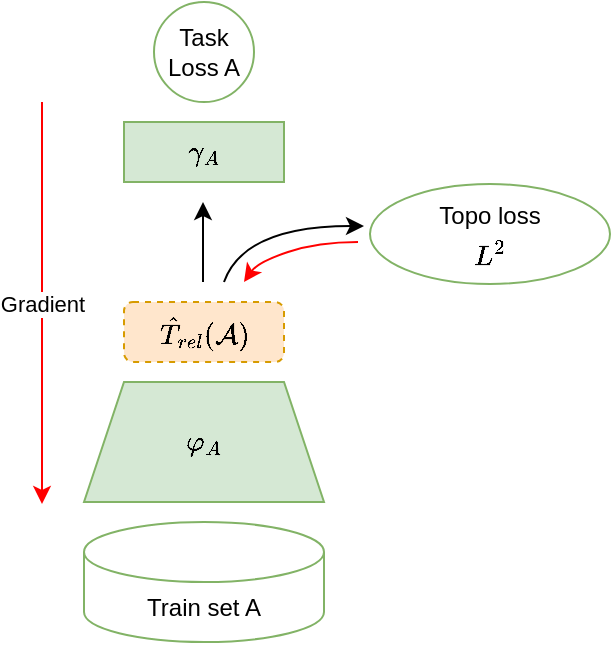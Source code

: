 <mxfile version="21.1.8" type="device">
  <diagram name="Página-1" id="fRxYpWFWI3TABBfFrbz9">
    <mxGraphModel dx="1434" dy="796" grid="1" gridSize="10" guides="1" tooltips="1" connect="1" arrows="1" fold="1" page="1" pageScale="1" pageWidth="827" pageHeight="1169" math="1" shadow="0">
      <root>
        <mxCell id="0" />
        <mxCell id="1" parent="0" />
        <mxCell id="B_Le31ezV2yMH2FOFBGa-6" value="$$\varphi_A$$" style="shape=trapezoid;perimeter=trapezoidPerimeter;whiteSpace=wrap;html=1;fixedSize=1;fillColor=#d5e8d4;strokeColor=#82b366;size=20;" parent="1" vertex="1">
          <mxGeometry x="140" y="300" width="120" height="60" as="geometry" />
        </mxCell>
        <mxCell id="B_Le31ezV2yMH2FOFBGa-7" value="$$\gamma_A$$" style="shape=trapezoid;perimeter=trapezoidPerimeter;whiteSpace=wrap;html=1;fixedSize=1;fillColor=#d5e8d4;strokeColor=#82b366;size=-10;" parent="1" vertex="1">
          <mxGeometry x="160" y="170" width="80" height="30" as="geometry" />
        </mxCell>
        <mxCell id="B_Le31ezV2yMH2FOFBGa-12" value="Train set A" style="shape=cylinder3;whiteSpace=wrap;html=1;boundedLbl=1;backgroundOutline=1;size=15;fillColor=#ffffff;strokeColor=#82b366;" parent="1" vertex="1">
          <mxGeometry x="140" y="370" width="120" height="60" as="geometry" />
        </mxCell>
        <mxCell id="B_Le31ezV2yMH2FOFBGa-13" value="Task&lt;br&gt;Loss A" style="ellipse;whiteSpace=wrap;html=1;aspect=fixed;fillColor=#FFFFFF;strokeColor=#82b366;" parent="1" vertex="1">
          <mxGeometry x="175" y="110" width="50" height="50" as="geometry" />
        </mxCell>
        <mxCell id="B_Le31ezV2yMH2FOFBGa-22" value="Gradient" style="endArrow=classic;html=1;rounded=0;strokeColor=#FF0000;" parent="1" edge="1">
          <mxGeometry width="50" height="50" relative="1" as="geometry">
            <mxPoint x="119" y="160" as="sourcePoint" />
            <mxPoint x="119" y="361" as="targetPoint" />
          </mxGeometry>
        </mxCell>
        <mxCell id="OQAexkaJsbmmNymDWaih-5" value="" style="endArrow=classic;html=1;curved=1;" parent="1" edge="1">
          <mxGeometry width="50" height="50" relative="1" as="geometry">
            <mxPoint x="210" y="250" as="sourcePoint" />
            <mxPoint x="280" y="222" as="targetPoint" />
            <Array as="points">
              <mxPoint x="220" y="222" />
            </Array>
          </mxGeometry>
        </mxCell>
        <mxCell id="OQAexkaJsbmmNymDWaih-6" value="" style="endArrow=classic;html=1;rounded=0;" parent="1" edge="1">
          <mxGeometry width="50" height="50" relative="1" as="geometry">
            <mxPoint x="199.5" y="250" as="sourcePoint" />
            <mxPoint x="199.5" y="210" as="targetPoint" />
          </mxGeometry>
        </mxCell>
        <mxCell id="OQAexkaJsbmmNymDWaih-8" value="" style="endArrow=classic;html=1;curved=1;fillColor=#f8cecc;strokeColor=#FF0000;" parent="1" edge="1">
          <mxGeometry width="50" height="50" relative="1" as="geometry">
            <mxPoint x="277" y="230" as="sourcePoint" />
            <mxPoint x="220" y="250" as="targetPoint" />
            <Array as="points">
              <mxPoint x="257" y="230" />
              <mxPoint x="227" y="240" />
            </Array>
          </mxGeometry>
        </mxCell>
        <mxCell id="OQAexkaJsbmmNymDWaih-9" value="&lt;p style=&quot;line-height: 0%;&quot;&gt;&lt;font style=&quot;font-size: 12px;&quot;&gt;Topo loss&lt;/font&gt;&lt;/p&gt;$$L^2$$" style="ellipse;fontSize=12;align=center;whiteSpace=wrap;html=1;verticalAlign=top;labelPosition=center;verticalLabelPosition=middle;spacingTop=-3;fillColor=default;strokeColor=#82b366;" parent="1" vertex="1">
          <mxGeometry x="283" y="201" width="120" height="50" as="geometry" />
        </mxCell>
        <mxCell id="B_Le31ezV2yMH2FOFBGa-11" value="$$\hat{T}_{rel}(\mathcal{A})$$" style="rounded=1;whiteSpace=wrap;html=1;dashed=1;fillColor=#ffe6cc;strokeColor=#d79b00;" parent="1" vertex="1">
          <mxGeometry x="160" y="260" width="80" height="30" as="geometry" />
        </mxCell>
      </root>
    </mxGraphModel>
  </diagram>
</mxfile>
